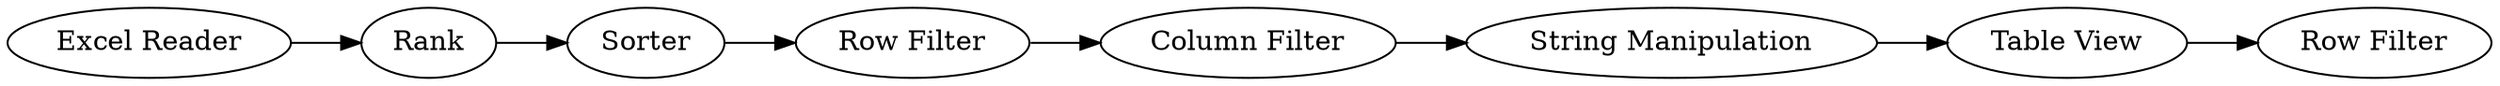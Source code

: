 digraph {
	5 -> 8
	7 -> 5
	3 -> 4
	1 -> 2
	2 -> 3
	6 -> 7
	4 -> 6
	5 [label="Table View"]
	1 [label="Excel Reader"]
	7 [label="String Manipulation"]
	4 [label="Row Filter"]
	6 [label="Column Filter"]
	8 [label="Row Filter"]
	3 [label=Sorter]
	2 [label=Rank]
	rankdir=LR
}
